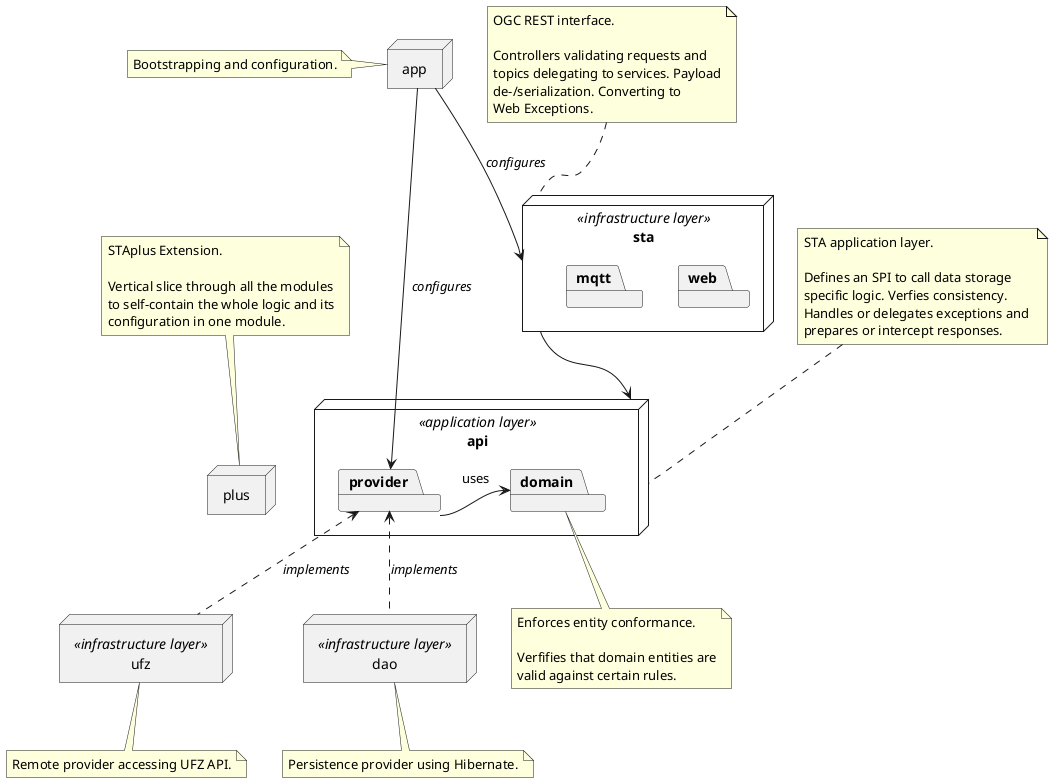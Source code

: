@startuml Modules and Dependencies

node app
node sta <<infrastructure layer>> {
    package web
    package mqtt
}

note as app_note
  Bootstrapping and configuration.
end note
note as sta_note 
  OGC REST interface.
  
  Controllers validating requests and 
  topics delegating to services. Payload
  de-/serialization. Converting to
  Web Exceptions.
end note

sta_note .. sta
app_note .r. app

node api <<application layer>> {
    package provider
    package domain
    provider -[norank]-> domain : uses
}
note as domain_note
    Enforces entity conformance.

    Verfifies that domain entities are
    valid against certain rules.
end note
note as api_note 
    STA application layer.

    Defines an SPI to call data storage
    specific logic. Verfies consistency.
    Handles or delegates exceptions and 
    prepares or intercept responses.
end note

api_note .. api
domain_note .u. domain

together {
    node ufz <<infrastructure layer>>
    node dao <<infrastructure layer>>
}
note as dao_note
    Persistence provider using Hibernate.
end note
note as ufz_note
    Remote provider accessing UFZ API.
end note

dao_note .u. dao
ufz_note .u. ufz

app --> sta : //configures//
app --> provider : //configures//
sta --> api

dao .u.> provider : //implements//
ufz .u.> provider : //implements//

node plus
note as plus_note 
  STAplus Extension.

  Vertical slice through all the modules
  to self-contain the whole logic and its
  configuration in one module.
end note

plus_note .. plus
api -[hidden]l-> plus


@enduml